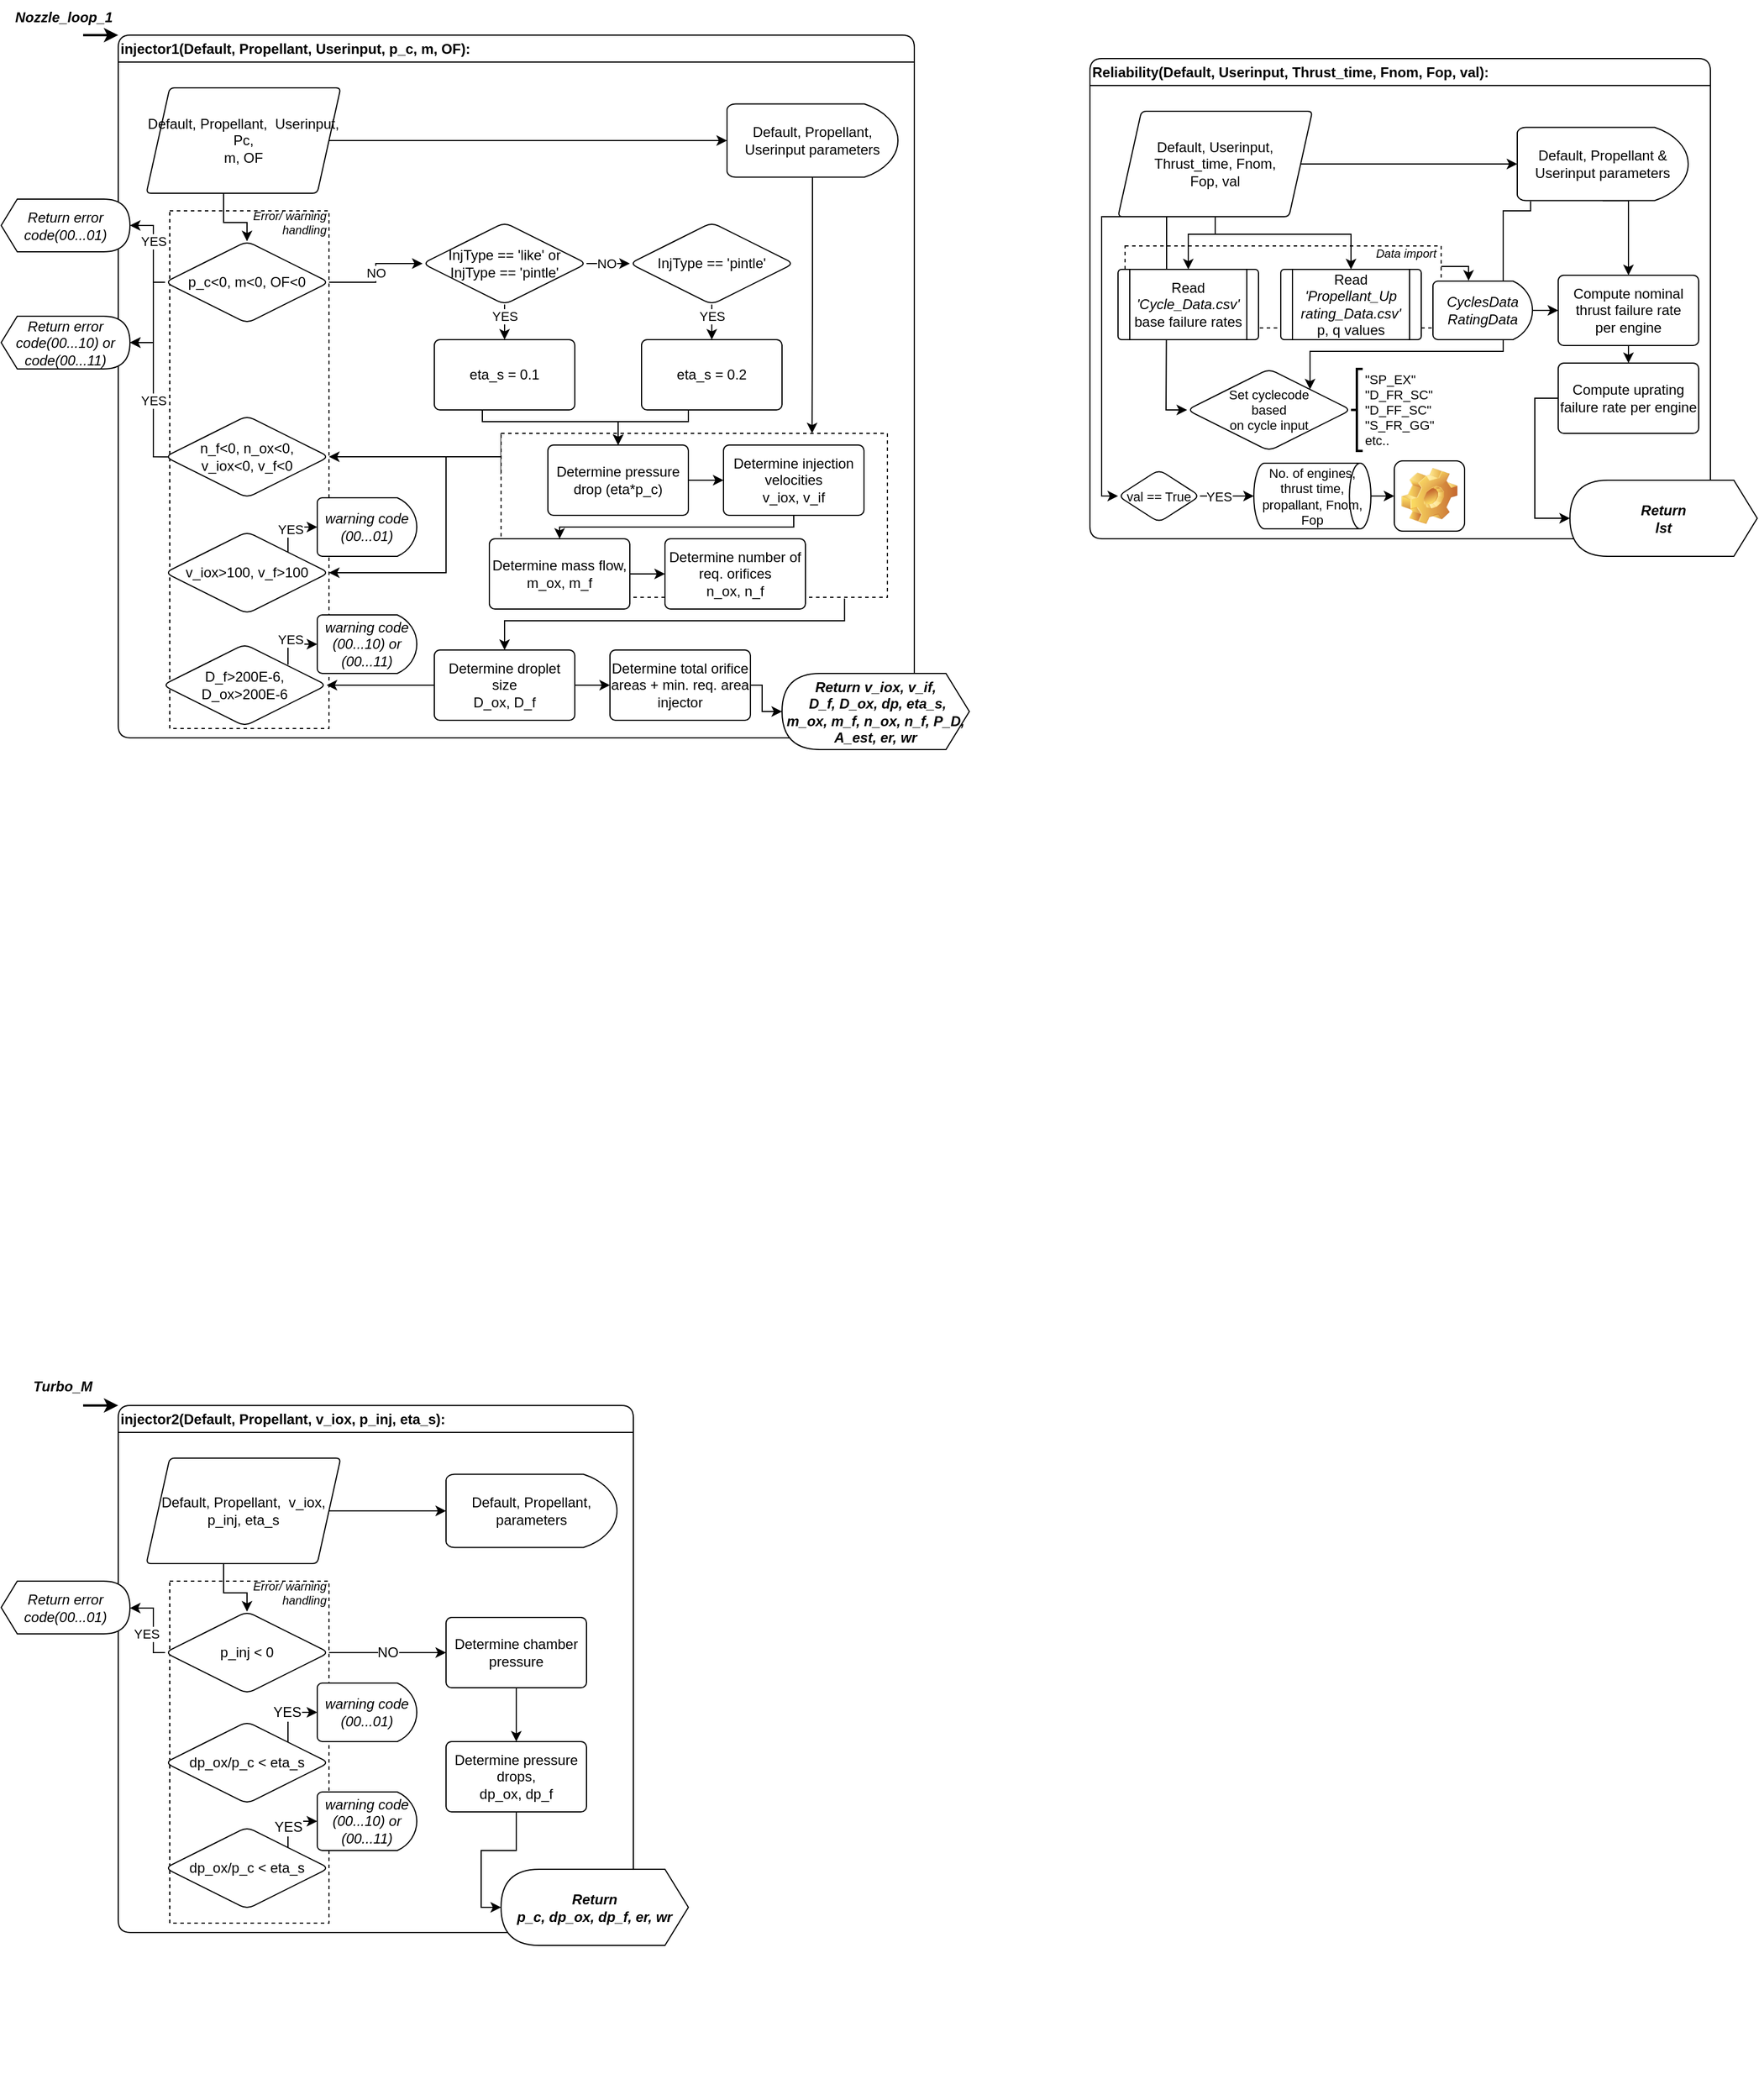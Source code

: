 <mxfile version="20.8.20"><diagram id="C5RBs43oDa-KdzZeNtuy" name="Page-1"><mxGraphModel dx="1247" dy="656" grid="1" gridSize="10" guides="1" tooltips="1" connect="1" arrows="1" fold="1" page="1" pageScale="1" pageWidth="827" pageHeight="1169" math="0" shadow="0"><root><mxCell id="WIyWlLk6GJQsqaUBKTNV-0"/><mxCell id="WIyWlLk6GJQsqaUBKTNV-1" parent="WIyWlLk6GJQsqaUBKTNV-0"/><mxCell id="DBOBIhEPI5t1N89fCtq_-6" value="&lt;div align=&quot;left&quot;&gt;injector1(Default, Propellant, Userinput, p_c, m, OF):&lt;/div&gt;" style="swimlane;whiteSpace=wrap;html=1;rounded=1;align=left;" vertex="1" parent="WIyWlLk6GJQsqaUBKTNV-1"><mxGeometry x="100" y="30" width="680" height="600" as="geometry"><mxRectangle x="130" y="30" width="330" height="30" as="alternateBounds"/></mxGeometry></mxCell><mxCell id="DBOBIhEPI5t1N89fCtq_-30" value="NO" style="edgeStyle=orthogonalEdgeStyle;rounded=0;orthogonalLoop=1;jettySize=auto;html=1;exitX=1;exitY=0.5;exitDx=0;exitDy=0;entryX=0;entryY=0.5;entryDx=0;entryDy=0;" edge="1" parent="DBOBIhEPI5t1N89fCtq_-6" source="DBOBIhEPI5t1N89fCtq_-16" target="DBOBIhEPI5t1N89fCtq_-18"><mxGeometry x="-0.111" relative="1" as="geometry"><mxPoint as="offset"/></mxGeometry></mxCell><mxCell id="DBOBIhEPI5t1N89fCtq_-125" value="" style="group" vertex="1" connectable="0" parent="DBOBIhEPI5t1N89fCtq_-6"><mxGeometry x="44" y="142" width="136" height="450" as="geometry"/></mxCell><mxCell id="DBOBIhEPI5t1N89fCtq_-123" value="" style="rounded=0;whiteSpace=wrap;html=1;dashed=1;strokeWidth=1;" vertex="1" parent="DBOBIhEPI5t1N89fCtq_-125"><mxGeometry y="8" width="136" height="442" as="geometry"/></mxCell><mxCell id="DBOBIhEPI5t1N89fCtq_-124" value="&lt;div style=&quot;font-size: 10px;&quot; align=&quot;right&quot;&gt;Error/ warning handling&lt;br style=&quot;font-size: 10px;&quot;&gt;&lt;/div&gt;" style="text;whiteSpace=wrap;html=1;fontStyle=2;fontSize=10;" vertex="1" parent="DBOBIhEPI5t1N89fCtq_-125"><mxGeometry x="54" width="80" height="40" as="geometry"/></mxCell><mxCell id="DBOBIhEPI5t1N89fCtq_-112" value="&lt;div&gt;D_f&amp;gt;200E-6,&lt;/div&gt;&lt;div&gt;D_ox&amp;gt;200E-6&lt;br&gt;&lt;/div&gt;" style="rhombus;whiteSpace=wrap;html=1;rounded=1;arcSize=13;" vertex="1" parent="DBOBIhEPI5t1N89fCtq_-125"><mxGeometry x="-6" y="378" width="140" height="70" as="geometry"/></mxCell><mxCell id="DBOBIhEPI5t1N89fCtq_-71" value="&lt;div&gt;n_f&amp;lt;0, n_ox&amp;lt;0, &lt;br&gt;&lt;/div&gt;&lt;div&gt;v_iox&amp;lt;0, v_f&amp;lt;0&lt;/div&gt;" style="rhombus;whiteSpace=wrap;html=1;rounded=1;arcSize=13;" vertex="1" parent="DBOBIhEPI5t1N89fCtq_-125"><mxGeometry x="-4" y="183" width="140" height="70" as="geometry"/></mxCell><mxCell id="DBOBIhEPI5t1N89fCtq_-106" style="edgeStyle=orthogonalEdgeStyle;rounded=0;orthogonalLoop=1;jettySize=auto;html=1;exitX=0.889;exitY=1.007;exitDx=0;exitDy=0;entryX=0.5;entryY=0;entryDx=0;entryDy=0;exitPerimeter=0;" edge="1" parent="DBOBIhEPI5t1N89fCtq_-6" source="DBOBIhEPI5t1N89fCtq_-92" target="DBOBIhEPI5t1N89fCtq_-82"><mxGeometry relative="1" as="geometry"><Array as="points"><mxPoint x="620" y="500"/><mxPoint x="330" y="500"/></Array></mxGeometry></mxCell><mxCell id="DBOBIhEPI5t1N89fCtq_-180" style="edgeStyle=orthogonalEdgeStyle;rounded=0;orthogonalLoop=1;jettySize=auto;html=1;exitX=0;exitY=0.25;exitDx=0;exitDy=0;entryX=1;entryY=0.5;entryDx=0;entryDy=0;strokeWidth=1;fontSize=12;" edge="1" parent="DBOBIhEPI5t1N89fCtq_-6" source="DBOBIhEPI5t1N89fCtq_-92" target="DBOBIhEPI5t1N89fCtq_-76"><mxGeometry relative="1" as="geometry"><Array as="points"><mxPoint x="327" y="360"/><mxPoint x="280" y="360"/><mxPoint x="280" y="459"/></Array></mxGeometry></mxCell><mxCell id="DBOBIhEPI5t1N89fCtq_-182" style="edgeStyle=orthogonalEdgeStyle;rounded=0;orthogonalLoop=1;jettySize=auto;html=1;exitX=0;exitY=0;exitDx=0;exitDy=0;entryX=1;entryY=0.5;entryDx=0;entryDy=0;strokeWidth=1;fontSize=12;" edge="1" parent="DBOBIhEPI5t1N89fCtq_-6" source="DBOBIhEPI5t1N89fCtq_-92" target="DBOBIhEPI5t1N89fCtq_-71"><mxGeometry relative="1" as="geometry"><Array as="points"><mxPoint x="327" y="360"/></Array></mxGeometry></mxCell><mxCell id="DBOBIhEPI5t1N89fCtq_-92" value="" style="rounded=0;whiteSpace=wrap;html=1;strokeWidth=1;dashed=1;" vertex="1" parent="DBOBIhEPI5t1N89fCtq_-6"><mxGeometry x="327" y="340" width="330" height="140" as="geometry"/></mxCell><mxCell id="DBOBIhEPI5t1N89fCtq_-119" value="YES" style="edgeStyle=orthogonalEdgeStyle;rounded=0;orthogonalLoop=1;jettySize=auto;html=1;exitX=0.5;exitY=1;exitDx=0;exitDy=0;entryX=0.5;entryY=0;entryDx=0;entryDy=0;" edge="1" parent="DBOBIhEPI5t1N89fCtq_-6" source="DBOBIhEPI5t1N89fCtq_-16" target="DBOBIhEPI5t1N89fCtq_-22"><mxGeometry x="-0.333" relative="1" as="geometry"><mxPoint as="offset"/></mxGeometry></mxCell><mxCell id="DBOBIhEPI5t1N89fCtq_-16" value="&lt;div&gt;InjType == 'like' or&lt;/div&gt;&lt;div&gt;InjType == 'pintle'&lt;br&gt;&lt;/div&gt;" style="rhombus;whiteSpace=wrap;html=1;rounded=1;arcSize=13;" vertex="1" parent="DBOBIhEPI5t1N89fCtq_-6"><mxGeometry x="260" y="160" width="140" height="70" as="geometry"/></mxCell><mxCell id="DBOBIhEPI5t1N89fCtq_-1" value="p_c&amp;lt;0, m&amp;lt;0, OF&amp;lt;0" style="rhombus;whiteSpace=wrap;html=1;rounded=1;arcSize=13;" vertex="1" parent="DBOBIhEPI5t1N89fCtq_-6"><mxGeometry x="40" y="176" width="140" height="70" as="geometry"/></mxCell><mxCell id="DBOBIhEPI5t1N89fCtq_-13" value="NO" style="edgeStyle=orthogonalEdgeStyle;rounded=0;orthogonalLoop=1;jettySize=auto;html=1;exitX=1;exitY=0.5;exitDx=0;exitDy=0;entryX=0;entryY=0.5;entryDx=0;entryDy=0;" edge="1" parent="DBOBIhEPI5t1N89fCtq_-6" source="DBOBIhEPI5t1N89fCtq_-1" target="DBOBIhEPI5t1N89fCtq_-16"><mxGeometry relative="1" as="geometry"><mxPoint x="280" y="185" as="targetPoint"/></mxGeometry></mxCell><mxCell id="DBOBIhEPI5t1N89fCtq_-120" value="YES" style="edgeStyle=orthogonalEdgeStyle;rounded=0;orthogonalLoop=1;jettySize=auto;html=1;exitX=0.5;exitY=1;exitDx=0;exitDy=0;entryX=0.5;entryY=0;entryDx=0;entryDy=0;" edge="1" parent="DBOBIhEPI5t1N89fCtq_-6" source="DBOBIhEPI5t1N89fCtq_-18" target="DBOBIhEPI5t1N89fCtq_-23"><mxGeometry x="-0.333" relative="1" as="geometry"><mxPoint as="offset"/></mxGeometry></mxCell><mxCell id="DBOBIhEPI5t1N89fCtq_-18" value="InjType == 'pintle'" style="rhombus;whiteSpace=wrap;html=1;rounded=1;arcSize=13;" vertex="1" parent="DBOBIhEPI5t1N89fCtq_-6"><mxGeometry x="437" y="160" width="140" height="70" as="geometry"/></mxCell><mxCell id="DBOBIhEPI5t1N89fCtq_-60" style="edgeStyle=orthogonalEdgeStyle;rounded=0;orthogonalLoop=1;jettySize=auto;html=1;exitX=0.5;exitY=1;exitDx=0;exitDy=0;entryX=0.5;entryY=0;entryDx=0;entryDy=0;" edge="1" parent="DBOBIhEPI5t1N89fCtq_-6" source="DBOBIhEPI5t1N89fCtq_-23" target="DBOBIhEPI5t1N89fCtq_-39"><mxGeometry relative="1" as="geometry"><mxPoint x="187" y="350" as="targetPoint"/><Array as="points"><mxPoint x="487" y="330"/><mxPoint x="427" y="330"/></Array></mxGeometry></mxCell><mxCell id="DBOBIhEPI5t1N89fCtq_-23" value="eta_s = 0.2" style="rounded=1;whiteSpace=wrap;html=1;arcSize=8;" vertex="1" parent="DBOBIhEPI5t1N89fCtq_-6"><mxGeometry x="447" y="260" width="120" height="60" as="geometry"/></mxCell><mxCell id="DBOBIhEPI5t1N89fCtq_-94" style="edgeStyle=orthogonalEdgeStyle;rounded=0;orthogonalLoop=1;jettySize=auto;html=1;exitX=0.5;exitY=1;exitDx=0;exitDy=0;entryX=0.5;entryY=0;entryDx=0;entryDy=0;" edge="1" parent="DBOBIhEPI5t1N89fCtq_-6" source="DBOBIhEPI5t1N89fCtq_-22" target="DBOBIhEPI5t1N89fCtq_-39"><mxGeometry relative="1" as="geometry"><Array as="points"><mxPoint x="311" y="330"/><mxPoint x="427" y="330"/></Array></mxGeometry></mxCell><mxCell id="DBOBIhEPI5t1N89fCtq_-22" value="eta_s = 0.1" style="rounded=1;whiteSpace=wrap;html=1;arcSize=8;" vertex="1" parent="DBOBIhEPI5t1N89fCtq_-6"><mxGeometry x="270" y="260" width="120" height="60" as="geometry"/></mxCell><mxCell id="DBOBIhEPI5t1N89fCtq_-61" style="edgeStyle=orthogonalEdgeStyle;rounded=0;orthogonalLoop=1;jettySize=auto;html=1;exitX=1;exitY=0.5;exitDx=0;exitDy=0;" edge="1" parent="DBOBIhEPI5t1N89fCtq_-6" source="DBOBIhEPI5t1N89fCtq_-39" target="DBOBIhEPI5t1N89fCtq_-58"><mxGeometry relative="1" as="geometry"/></mxCell><mxCell id="DBOBIhEPI5t1N89fCtq_-39" value="Determine pressure drop (eta*p_c)" style="rounded=1;whiteSpace=wrap;html=1;arcSize=8;" vertex="1" parent="DBOBIhEPI5t1N89fCtq_-6"><mxGeometry x="367" y="350" width="120" height="60" as="geometry"/></mxCell><mxCell id="DBOBIhEPI5t1N89fCtq_-55" style="edgeStyle=orthogonalEdgeStyle;rounded=0;orthogonalLoop=1;jettySize=auto;html=1;exitX=1;exitY=0.5;exitDx=0;exitDy=0;entryX=0;entryY=0.5;entryDx=0;entryDy=0;entryPerimeter=0;" edge="1" parent="DBOBIhEPI5t1N89fCtq_-6" source="DBOBIhEPI5t1N89fCtq_-0" target="DBOBIhEPI5t1N89fCtq_-53"><mxGeometry relative="1" as="geometry"/></mxCell><mxCell id="DBOBIhEPI5t1N89fCtq_-57" style="edgeStyle=orthogonalEdgeStyle;rounded=0;orthogonalLoop=1;jettySize=auto;html=1;exitX=0.5;exitY=1;exitDx=0;exitDy=0;entryX=0.5;entryY=0;entryDx=0;entryDy=0;" edge="1" parent="DBOBIhEPI5t1N89fCtq_-6" source="DBOBIhEPI5t1N89fCtq_-0" target="DBOBIhEPI5t1N89fCtq_-1"><mxGeometry relative="1" as="geometry"><Array as="points"><mxPoint x="90" y="135"/><mxPoint x="90" y="160"/><mxPoint x="110" y="160"/></Array></mxGeometry></mxCell><mxCell id="DBOBIhEPI5t1N89fCtq_-0" value="&lt;div&gt;Default, Propellant,&amp;nbsp; Userinput, Pc, &lt;br&gt;&lt;/div&gt;&lt;div&gt;m, OF&lt;/div&gt;" style="shape=parallelogram;perimeter=parallelogramPerimeter;whiteSpace=wrap;html=1;fixedSize=1;size=20;rounded=1;arcSize=8;" vertex="1" parent="DBOBIhEPI5t1N89fCtq_-6"><mxGeometry x="24" y="45" width="166" height="90" as="geometry"/></mxCell><mxCell id="DBOBIhEPI5t1N89fCtq_-104" style="edgeStyle=orthogonalEdgeStyle;rounded=0;orthogonalLoop=1;jettySize=auto;html=1;exitX=0.5;exitY=1;exitDx=0;exitDy=0;exitPerimeter=0;entryX=0.805;entryY=0;entryDx=0;entryDy=0;entryPerimeter=0;" edge="1" parent="DBOBIhEPI5t1N89fCtq_-6" source="DBOBIhEPI5t1N89fCtq_-53" target="DBOBIhEPI5t1N89fCtq_-92"><mxGeometry relative="1" as="geometry"/></mxCell><mxCell id="DBOBIhEPI5t1N89fCtq_-53" value="Default, Propellant, Userinput parameters" style="strokeWidth=1;html=1;shape=mxgraph.flowchart.delay;whiteSpace=wrap;rounded=1;" vertex="1" parent="DBOBIhEPI5t1N89fCtq_-6"><mxGeometry x="520" y="58.75" width="146" height="62.5" as="geometry"/></mxCell><mxCell id="DBOBIhEPI5t1N89fCtq_-63" style="edgeStyle=orthogonalEdgeStyle;rounded=0;orthogonalLoop=1;jettySize=auto;html=1;exitX=0.5;exitY=1;exitDx=0;exitDy=0;entryX=0.5;entryY=0;entryDx=0;entryDy=0;" edge="1" parent="DBOBIhEPI5t1N89fCtq_-6" source="DBOBIhEPI5t1N89fCtq_-58" target="DBOBIhEPI5t1N89fCtq_-62"><mxGeometry relative="1" as="geometry"><Array as="points"><mxPoint x="577" y="420"/><mxPoint x="377" y="420"/></Array></mxGeometry></mxCell><mxCell id="DBOBIhEPI5t1N89fCtq_-58" value="&lt;div&gt;Determine injection velocities&lt;/div&gt;v_iox, v_if" style="rounded=1;whiteSpace=wrap;html=1;arcSize=8;" vertex="1" parent="DBOBIhEPI5t1N89fCtq_-6"><mxGeometry x="517" y="350" width="120" height="60" as="geometry"/></mxCell><mxCell id="DBOBIhEPI5t1N89fCtq_-65" style="edgeStyle=orthogonalEdgeStyle;rounded=0;orthogonalLoop=1;jettySize=auto;html=1;exitX=1;exitY=0.5;exitDx=0;exitDy=0;entryX=0;entryY=0.5;entryDx=0;entryDy=0;" edge="1" parent="DBOBIhEPI5t1N89fCtq_-6" source="DBOBIhEPI5t1N89fCtq_-62" target="DBOBIhEPI5t1N89fCtq_-64"><mxGeometry relative="1" as="geometry"/></mxCell><mxCell id="DBOBIhEPI5t1N89fCtq_-62" value="Determine mass flow, m_ox, m_f" style="rounded=1;whiteSpace=wrap;html=1;arcSize=8;" vertex="1" parent="DBOBIhEPI5t1N89fCtq_-6"><mxGeometry x="317" y="430" width="120" height="60" as="geometry"/></mxCell><mxCell id="DBOBIhEPI5t1N89fCtq_-64" value="&lt;div&gt;Determine number of req. orifices&lt;/div&gt;&lt;div&gt;n_ox, n_f&lt;br&gt;&lt;/div&gt;" style="rounded=1;whiteSpace=wrap;html=1;arcSize=8;" vertex="1" parent="DBOBIhEPI5t1N89fCtq_-6"><mxGeometry x="467" y="430" width="120" height="60" as="geometry"/></mxCell><mxCell id="DBOBIhEPI5t1N89fCtq_-101" style="edgeStyle=orthogonalEdgeStyle;rounded=0;orthogonalLoop=1;jettySize=auto;html=1;exitX=1;exitY=0;exitDx=0;exitDy=0;entryX=0;entryY=0.5;entryDx=0;entryDy=0;entryPerimeter=0;" edge="1" parent="DBOBIhEPI5t1N89fCtq_-6" source="DBOBIhEPI5t1N89fCtq_-76" target="DBOBIhEPI5t1N89fCtq_-115"><mxGeometry relative="1" as="geometry"><mxPoint x="180" y="425.5" as="targetPoint"/><Array as="points"><mxPoint x="145" y="420"/></Array></mxGeometry></mxCell><mxCell id="DBOBIhEPI5t1N89fCtq_-103" value="YES" style="edgeLabel;html=1;align=center;verticalAlign=middle;resizable=0;points=[];" vertex="1" connectable="0" parent="DBOBIhEPI5t1N89fCtq_-101"><mxGeometry x="-0.209" y="-2" relative="1" as="geometry"><mxPoint y="-1" as="offset"/></mxGeometry></mxCell><mxCell id="DBOBIhEPI5t1N89fCtq_-76" value="&lt;div&gt;v_iox&amp;gt;100, v_f&amp;gt;100&lt;/div&gt;" style="rhombus;whiteSpace=wrap;html=1;rounded=1;arcSize=13;" vertex="1" parent="DBOBIhEPI5t1N89fCtq_-6"><mxGeometry x="40" y="424" width="140" height="70" as="geometry"/></mxCell><mxCell id="DBOBIhEPI5t1N89fCtq_-118" style="edgeStyle=orthogonalEdgeStyle;rounded=0;orthogonalLoop=1;jettySize=auto;html=1;exitX=0;exitY=0.5;exitDx=0;exitDy=0;entryX=1;entryY=0.5;entryDx=0;entryDy=0;" edge="1" parent="DBOBIhEPI5t1N89fCtq_-6" source="DBOBIhEPI5t1N89fCtq_-82" target="DBOBIhEPI5t1N89fCtq_-112"><mxGeometry relative="1" as="geometry"/></mxCell><mxCell id="DBOBIhEPI5t1N89fCtq_-127" style="edgeStyle=orthogonalEdgeStyle;rounded=0;orthogonalLoop=1;jettySize=auto;html=1;exitX=1;exitY=0.5;exitDx=0;exitDy=0;entryX=0;entryY=0.5;entryDx=0;entryDy=0;fontSize=10;" edge="1" parent="DBOBIhEPI5t1N89fCtq_-6" source="DBOBIhEPI5t1N89fCtq_-82" target="DBOBIhEPI5t1N89fCtq_-126"><mxGeometry relative="1" as="geometry"/></mxCell><mxCell id="DBOBIhEPI5t1N89fCtq_-82" value="&lt;div&gt;Determine droplet size&lt;/div&gt;&lt;div&gt;D_ox, D_f&lt;br&gt;&lt;/div&gt;" style="rounded=1;whiteSpace=wrap;html=1;arcSize=8;" vertex="1" parent="DBOBIhEPI5t1N89fCtq_-6"><mxGeometry x="270" y="525" width="120" height="60" as="geometry"/></mxCell><mxCell id="DBOBIhEPI5t1N89fCtq_-113" value="&lt;div&gt;warning code&lt;/div&gt;&lt;div&gt;(00...10) or&lt;/div&gt;&lt;div&gt;(00...11)&lt;br&gt;&lt;/div&gt;" style="strokeWidth=1;html=1;shape=mxgraph.flowchart.delay;whiteSpace=wrap;rounded=1;fontStyle=2" vertex="1" parent="DBOBIhEPI5t1N89fCtq_-6"><mxGeometry x="170" y="495" width="85" height="50" as="geometry"/></mxCell><mxCell id="DBOBIhEPI5t1N89fCtq_-110" style="edgeStyle=orthogonalEdgeStyle;rounded=0;orthogonalLoop=1;jettySize=auto;html=1;exitX=1;exitY=0;exitDx=0;exitDy=0;entryX=0;entryY=0.5;entryDx=0;entryDy=0;entryPerimeter=0;" edge="1" parent="DBOBIhEPI5t1N89fCtq_-6" target="DBOBIhEPI5t1N89fCtq_-113"><mxGeometry relative="1" as="geometry"><Array as="points"><mxPoint x="145" y="520"/></Array><mxPoint x="145" y="537.5" as="sourcePoint"/></mxGeometry></mxCell><mxCell id="DBOBIhEPI5t1N89fCtq_-111" value="YES" style="edgeLabel;html=1;align=center;verticalAlign=middle;resizable=0;points=[];" vertex="1" connectable="0" parent="DBOBIhEPI5t1N89fCtq_-110"><mxGeometry x="-0.209" y="-2" relative="1" as="geometry"><mxPoint y="-5" as="offset"/></mxGeometry></mxCell><mxCell id="DBOBIhEPI5t1N89fCtq_-115" value="&lt;div&gt;warning code&lt;/div&gt;&lt;div&gt;(00...01)&lt;br&gt;&lt;/div&gt;" style="strokeWidth=1;html=1;shape=mxgraph.flowchart.delay;whiteSpace=wrap;rounded=1;fontStyle=2" vertex="1" parent="DBOBIhEPI5t1N89fCtq_-6"><mxGeometry x="170" y="395" width="85" height="50" as="geometry"/></mxCell><mxCell id="DBOBIhEPI5t1N89fCtq_-126" value="Determine total orifice areas + min. req. area injector" style="rounded=1;whiteSpace=wrap;html=1;arcSize=8;" vertex="1" parent="DBOBIhEPI5t1N89fCtq_-6"><mxGeometry x="420" y="525" width="120" height="60" as="geometry"/></mxCell><mxCell id="DBOBIhEPI5t1N89fCtq_-128" value="&lt;div&gt;Return v_iox, v_if,&lt;/div&gt;&lt;div&gt;&amp;nbsp;D_f, D_ox, dp, eta_s, m_ox, m_f, n_ox, n_f, P_D, A_est, er, wr &lt;/div&gt;" style="shape=display;whiteSpace=wrap;html=1;rounded=1;size=0.125;flipH=1;fontStyle=3" vertex="1" parent="DBOBIhEPI5t1N89fCtq_-6"><mxGeometry x="567" y="545" width="160" height="65" as="geometry"/></mxCell><mxCell id="DBOBIhEPI5t1N89fCtq_-129" style="edgeStyle=orthogonalEdgeStyle;rounded=0;orthogonalLoop=1;jettySize=auto;html=1;entryX=1;entryY=0.5;entryDx=0;entryDy=0;entryPerimeter=0;fontSize=10;" edge="1" parent="DBOBIhEPI5t1N89fCtq_-6" source="DBOBIhEPI5t1N89fCtq_-126" target="DBOBIhEPI5t1N89fCtq_-128"><mxGeometry relative="1" as="geometry"><Array as="points"><mxPoint x="550" y="555"/><mxPoint x="550" y="578"/></Array></mxGeometry></mxCell><mxCell id="DBOBIhEPI5t1N89fCtq_-11" style="edgeStyle=orthogonalEdgeStyle;rounded=0;orthogonalLoop=1;jettySize=auto;html=1;exitX=0;exitY=0.5;exitDx=0;exitDy=0;entryX=1;entryY=0.5;entryDx=0;entryDy=0;entryPerimeter=0;" edge="1" parent="WIyWlLk6GJQsqaUBKTNV-1" source="DBOBIhEPI5t1N89fCtq_-1" target="DBOBIhEPI5t1N89fCtq_-7"><mxGeometry relative="1" as="geometry"><Array as="points"><mxPoint x="130" y="241"/><mxPoint x="130" y="193"/></Array></mxGeometry></mxCell><mxCell id="DBOBIhEPI5t1N89fCtq_-12" value="YES" style="edgeLabel;html=1;align=center;verticalAlign=middle;resizable=0;points=[];" vertex="1" connectable="0" parent="DBOBIhEPI5t1N89fCtq_-11"><mxGeometry x="-0.149" y="3" relative="1" as="geometry"><mxPoint x="3" y="-12" as="offset"/></mxGeometry></mxCell><mxCell id="DBOBIhEPI5t1N89fCtq_-7" value="Return error code(00...01)" style="shape=display;whiteSpace=wrap;html=1;rounded=1;size=0.125;fontStyle=2" vertex="1" parent="WIyWlLk6GJQsqaUBKTNV-1"><mxGeometry y="170" width="110" height="45" as="geometry"/></mxCell><mxCell id="DBOBIhEPI5t1N89fCtq_-72" value="&lt;div&gt;Return error code(00...10) or&lt;/div&gt;&lt;div&gt;code(00...11)&lt;br&gt;&lt;/div&gt;" style="shape=display;whiteSpace=wrap;html=1;rounded=1;size=0.125;fontStyle=2" vertex="1" parent="WIyWlLk6GJQsqaUBKTNV-1"><mxGeometry y="270" width="110" height="45" as="geometry"/></mxCell><mxCell id="DBOBIhEPI5t1N89fCtq_-73" style="edgeStyle=orthogonalEdgeStyle;rounded=0;orthogonalLoop=1;jettySize=auto;html=1;entryX=1;entryY=0.5;entryDx=0;entryDy=0;entryPerimeter=0;exitX=0.02;exitY=0.501;exitDx=0;exitDy=0;exitPerimeter=0;" edge="1" parent="WIyWlLk6GJQsqaUBKTNV-1" source="DBOBIhEPI5t1N89fCtq_-71" target="DBOBIhEPI5t1N89fCtq_-72"><mxGeometry relative="1" as="geometry"><mxPoint x="120" y="495" as="sourcePoint"/><mxPoint x="80" y="431" as="targetPoint"/><Array as="points"><mxPoint x="140" y="390"/><mxPoint x="130" y="390"/><mxPoint x="130" y="293"/></Array></mxGeometry></mxCell><mxCell id="DBOBIhEPI5t1N89fCtq_-74" value="YES" style="edgeLabel;html=1;align=center;verticalAlign=middle;resizable=0;points=[];" vertex="1" connectable="0" parent="DBOBIhEPI5t1N89fCtq_-73"><mxGeometry x="-0.149" y="3" relative="1" as="geometry"><mxPoint x="3" y="-6" as="offset"/></mxGeometry></mxCell><mxCell id="DBOBIhEPI5t1N89fCtq_-132" value="" style="endArrow=classic;html=1;rounded=0;fontSize=12;entryX=0;entryY=0;entryDx=0;entryDy=0;strokeWidth=2;" edge="1" parent="WIyWlLk6GJQsqaUBKTNV-1" target="DBOBIhEPI5t1N89fCtq_-6"><mxGeometry width="50" height="50" relative="1" as="geometry"><mxPoint x="70" y="30" as="sourcePoint"/><mxPoint x="50" y="40" as="targetPoint"/></mxGeometry></mxCell><mxCell id="DBOBIhEPI5t1N89fCtq_-133" value="&lt;b&gt;&lt;i&gt;&lt;font style=&quot;font-size: 11px;&quot;&gt;&lt;font style=&quot;font-size: 12px;&quot;&gt;&lt;font style=&quot;font-size: 13px;&quot;&gt;&lt;font style=&quot;font-size: 12px;&quot;&gt;Nozzle_loop_1&lt;/font&gt;&lt;/font&gt;&lt;/font&gt;&lt;/font&gt;&lt;/i&gt;&lt;br&gt;&lt;/b&gt;" style="text;whiteSpace=wrap;html=1;fontSize=12;" vertex="1" parent="WIyWlLk6GJQsqaUBKTNV-1"><mxGeometry x="10" width="90" height="20" as="geometry"/></mxCell><mxCell id="DBOBIhEPI5t1N89fCtq_-178" style="edgeStyle=orthogonalEdgeStyle;rounded=0;orthogonalLoop=1;jettySize=auto;html=1;exitX=0;exitY=0.5;exitDx=0;exitDy=0;entryX=1;entryY=0.5;entryDx=0;entryDy=0;entryPerimeter=0;strokeWidth=1;fontSize=12;" edge="1" parent="WIyWlLk6GJQsqaUBKTNV-1" source="DBOBIhEPI5t1N89fCtq_-1" target="DBOBIhEPI5t1N89fCtq_-72"><mxGeometry relative="1" as="geometry"><Array as="points"><mxPoint x="130" y="241"/><mxPoint x="130" y="293"/></Array></mxGeometry></mxCell><mxCell id="DBOBIhEPI5t1N89fCtq_-183" value="&lt;div align=&quot;left&quot;&gt;injector2(Default, Propellant, v_iox, p_inj, eta_s):&lt;/div&gt;" style="swimlane;whiteSpace=wrap;html=1;rounded=1;align=left;" vertex="1" parent="WIyWlLk6GJQsqaUBKTNV-1"><mxGeometry x="100" y="1200" width="440" height="450" as="geometry"><mxRectangle x="130" y="30" width="330" height="30" as="alternateBounds"/></mxGeometry></mxCell><mxCell id="DBOBIhEPI5t1N89fCtq_-185" value="" style="group" vertex="1" connectable="0" parent="DBOBIhEPI5t1N89fCtq_-183"><mxGeometry x="44" y="142" width="136" height="450" as="geometry"/></mxCell><mxCell id="DBOBIhEPI5t1N89fCtq_-186" value="" style="rounded=0;whiteSpace=wrap;html=1;dashed=1;strokeWidth=1;" vertex="1" parent="DBOBIhEPI5t1N89fCtq_-185"><mxGeometry y="8" width="136" height="292" as="geometry"/></mxCell><mxCell id="DBOBIhEPI5t1N89fCtq_-187" value="&lt;div style=&quot;font-size: 10px;&quot; align=&quot;right&quot;&gt;Error/ warning handling&lt;br style=&quot;font-size: 10px;&quot;&gt;&lt;/div&gt;" style="text;whiteSpace=wrap;html=1;fontStyle=2;fontSize=10;" vertex="1" parent="DBOBIhEPI5t1N89fCtq_-185"><mxGeometry x="54" width="80" height="40" as="geometry"/></mxCell><mxCell id="DBOBIhEPI5t1N89fCtq_-189" value="&lt;div&gt;dp_ox/p_c &amp;lt; eta_s&lt;/div&gt;" style="rhombus;whiteSpace=wrap;html=1;rounded=1;arcSize=13;" vertex="1" parent="DBOBIhEPI5t1N89fCtq_-185"><mxGeometry x="-4" y="128" width="140" height="70" as="geometry"/></mxCell><mxCell id="DBOBIhEPI5t1N89fCtq_-261" value="&lt;div&gt;dp_ox/p_c &amp;lt; eta_s&lt;/div&gt;" style="rhombus;whiteSpace=wrap;html=1;rounded=1;arcSize=13;" vertex="1" parent="DBOBIhEPI5t1N89fCtq_-185"><mxGeometry x="-4" y="218" width="140" height="70" as="geometry"/></mxCell><mxCell id="DBOBIhEPI5t1N89fCtq_-240" value="NO" style="edgeStyle=orthogonalEdgeStyle;rounded=0;orthogonalLoop=1;jettySize=auto;html=1;exitX=1;exitY=0.5;exitDx=0;exitDy=0;entryX=0;entryY=0.5;entryDx=0;entryDy=0;strokeWidth=1;fontSize=12;" edge="1" parent="DBOBIhEPI5t1N89fCtq_-183" source="DBOBIhEPI5t1N89fCtq_-196" target="DBOBIhEPI5t1N89fCtq_-203"><mxGeometry relative="1" as="geometry"/></mxCell><mxCell id="DBOBIhEPI5t1N89fCtq_-196" value="p_inj &amp;lt; 0" style="rhombus;whiteSpace=wrap;html=1;rounded=1;arcSize=13;" vertex="1" parent="DBOBIhEPI5t1N89fCtq_-183"><mxGeometry x="40" y="176" width="140" height="70" as="geometry"/></mxCell><mxCell id="DBOBIhEPI5t1N89fCtq_-264" style="edgeStyle=orthogonalEdgeStyle;rounded=0;orthogonalLoop=1;jettySize=auto;html=1;exitX=0.5;exitY=1;exitDx=0;exitDy=0;entryX=0.5;entryY=0;entryDx=0;entryDy=0;strokeWidth=1;fontSize=12;" edge="1" parent="DBOBIhEPI5t1N89fCtq_-183" source="DBOBIhEPI5t1N89fCtq_-203" target="DBOBIhEPI5t1N89fCtq_-241"><mxGeometry relative="1" as="geometry"/></mxCell><mxCell id="DBOBIhEPI5t1N89fCtq_-203" value="Determine chamber pressure" style="rounded=1;whiteSpace=wrap;html=1;arcSize=8;" vertex="1" parent="DBOBIhEPI5t1N89fCtq_-183"><mxGeometry x="280" y="181" width="120" height="60" as="geometry"/></mxCell><mxCell id="DBOBIhEPI5t1N89fCtq_-206" style="edgeStyle=orthogonalEdgeStyle;rounded=0;orthogonalLoop=1;jettySize=auto;html=1;exitX=1;exitY=0.5;exitDx=0;exitDy=0;entryX=0;entryY=0.5;entryDx=0;entryDy=0;entryPerimeter=0;" edge="1" parent="DBOBIhEPI5t1N89fCtq_-183" source="DBOBIhEPI5t1N89fCtq_-208" target="DBOBIhEPI5t1N89fCtq_-210"><mxGeometry relative="1" as="geometry"/></mxCell><mxCell id="DBOBIhEPI5t1N89fCtq_-207" style="edgeStyle=orthogonalEdgeStyle;rounded=0;orthogonalLoop=1;jettySize=auto;html=1;exitX=0.5;exitY=1;exitDx=0;exitDy=0;entryX=0.5;entryY=0;entryDx=0;entryDy=0;" edge="1" parent="DBOBIhEPI5t1N89fCtq_-183" source="DBOBIhEPI5t1N89fCtq_-208" target="DBOBIhEPI5t1N89fCtq_-196"><mxGeometry relative="1" as="geometry"><Array as="points"><mxPoint x="90" y="135"/><mxPoint x="90" y="160"/><mxPoint x="110" y="160"/></Array></mxGeometry></mxCell><mxCell id="DBOBIhEPI5t1N89fCtq_-208" value="&lt;div&gt;Default, Propellant,&amp;nbsp; v_iox, p_inj, eta_s&lt;br&gt;&lt;/div&gt;" style="shape=parallelogram;perimeter=parallelogramPerimeter;whiteSpace=wrap;html=1;fixedSize=1;size=20;rounded=1;arcSize=8;" vertex="1" parent="DBOBIhEPI5t1N89fCtq_-183"><mxGeometry x="24" y="45" width="166" height="90" as="geometry"/></mxCell><mxCell id="DBOBIhEPI5t1N89fCtq_-210" value="Default, Propellant, parameters" style="strokeWidth=1;html=1;shape=mxgraph.flowchart.delay;whiteSpace=wrap;rounded=1;" vertex="1" parent="DBOBIhEPI5t1N89fCtq_-183"><mxGeometry x="280" y="58.75" width="146" height="62.5" as="geometry"/></mxCell><mxCell id="DBOBIhEPI5t1N89fCtq_-241" value="&lt;div&gt;Determine pressure drops,&lt;/div&gt;&lt;div&gt;dp_ox, dp_f&lt;br&gt;&lt;/div&gt;" style="rounded=1;whiteSpace=wrap;html=1;arcSize=8;" vertex="1" parent="DBOBIhEPI5t1N89fCtq_-183"><mxGeometry x="280" y="287" width="120" height="60" as="geometry"/></mxCell><mxCell id="DBOBIhEPI5t1N89fCtq_-248" value="&lt;div&gt;warning code&lt;/div&gt;&lt;div&gt;(00...01)&lt;br&gt;&lt;/div&gt;" style="strokeWidth=1;html=1;shape=mxgraph.flowchart.delay;whiteSpace=wrap;rounded=1;fontStyle=2" vertex="1" parent="DBOBIhEPI5t1N89fCtq_-183"><mxGeometry x="170" y="237" width="85" height="50" as="geometry"/></mxCell><mxCell id="DBOBIhEPI5t1N89fCtq_-252" style="edgeStyle=orthogonalEdgeStyle;rounded=0;orthogonalLoop=1;jettySize=auto;html=1;exitX=1;exitY=0;exitDx=0;exitDy=0;entryX=0;entryY=0.5;entryDx=0;entryDy=0;strokeWidth=1;fontSize=12;entryPerimeter=0;" edge="1" parent="DBOBIhEPI5t1N89fCtq_-183" source="DBOBIhEPI5t1N89fCtq_-189" target="DBOBIhEPI5t1N89fCtq_-248"><mxGeometry relative="1" as="geometry"><Array as="points"><mxPoint x="145" y="262"/></Array></mxGeometry></mxCell><mxCell id="DBOBIhEPI5t1N89fCtq_-253" value="YES" style="edgeLabel;html=1;align=center;verticalAlign=middle;resizable=0;points=[];fontSize=12;" vertex="1" connectable="0" parent="DBOBIhEPI5t1N89fCtq_-252"><mxGeometry x="-0.38" y="1" relative="1" as="geometry"><mxPoint y="-10" as="offset"/></mxGeometry></mxCell><mxCell id="DBOBIhEPI5t1N89fCtq_-262" value="&lt;div&gt;warning code&lt;/div&gt;&lt;div&gt;(00...10) or&lt;/div&gt;&lt;div&gt;(00...11)&lt;br&gt;&lt;/div&gt;" style="strokeWidth=1;html=1;shape=mxgraph.flowchart.delay;whiteSpace=wrap;rounded=1;fontStyle=2" vertex="1" parent="DBOBIhEPI5t1N89fCtq_-183"><mxGeometry x="170" y="330" width="85" height="50" as="geometry"/></mxCell><mxCell id="DBOBIhEPI5t1N89fCtq_-263" value="YES" style="edgeStyle=orthogonalEdgeStyle;rounded=0;orthogonalLoop=1;jettySize=auto;html=1;exitX=1;exitY=0;exitDx=0;exitDy=0;entryX=0;entryY=0.5;entryDx=0;entryDy=0;entryPerimeter=0;strokeWidth=1;fontSize=12;" edge="1" parent="DBOBIhEPI5t1N89fCtq_-183" source="DBOBIhEPI5t1N89fCtq_-261" target="DBOBIhEPI5t1N89fCtq_-262"><mxGeometry x="-0.263" relative="1" as="geometry"><Array as="points"><mxPoint x="145" y="355"/></Array><mxPoint as="offset"/></mxGeometry></mxCell><mxCell id="DBOBIhEPI5t1N89fCtq_-229" value="" style="endArrow=classic;html=1;rounded=0;fontSize=12;entryX=0;entryY=0;entryDx=0;entryDy=0;strokeWidth=2;" edge="1" parent="WIyWlLk6GJQsqaUBKTNV-1"><mxGeometry width="50" height="50" relative="1" as="geometry"><mxPoint x="70" y="1200" as="sourcePoint"/><mxPoint x="100" y="1200" as="targetPoint"/></mxGeometry></mxCell><mxCell id="DBOBIhEPI5t1N89fCtq_-230" value="&lt;b&gt;&lt;i&gt;Turbo_M&lt;/i&gt;&lt;/b&gt;" style="text;whiteSpace=wrap;html=1;fontSize=12;align=right;" vertex="1" parent="WIyWlLk6GJQsqaUBKTNV-1"><mxGeometry x="10" y="1170" width="70" height="20" as="geometry"/></mxCell><mxCell id="DBOBIhEPI5t1N89fCtq_-236" style="edgeStyle=orthogonalEdgeStyle;rounded=0;orthogonalLoop=1;jettySize=auto;html=1;exitX=0;exitY=0.5;exitDx=0;exitDy=0;entryX=1;entryY=0.5;entryDx=0;entryDy=0;entryPerimeter=0;" edge="1" parent="WIyWlLk6GJQsqaUBKTNV-1" target="DBOBIhEPI5t1N89fCtq_-238" source="DBOBIhEPI5t1N89fCtq_-196"><mxGeometry relative="1" as="geometry"><mxPoint x="140" y="1411" as="sourcePoint"/><Array as="points"><mxPoint x="130" y="1411"/><mxPoint x="130" y="1373"/><mxPoint x="110" y="1373"/></Array></mxGeometry></mxCell><mxCell id="DBOBIhEPI5t1N89fCtq_-237" value="YES" style="edgeLabel;html=1;align=center;verticalAlign=middle;resizable=0;points=[];" vertex="1" connectable="0" parent="DBOBIhEPI5t1N89fCtq_-236"><mxGeometry x="-0.149" y="3" relative="1" as="geometry"><mxPoint x="-3" y="3" as="offset"/></mxGeometry></mxCell><mxCell id="DBOBIhEPI5t1N89fCtq_-238" value="Return error code(00...01)" style="shape=display;whiteSpace=wrap;html=1;rounded=1;size=0.125;fontStyle=2" vertex="1" parent="WIyWlLk6GJQsqaUBKTNV-1"><mxGeometry y="1350" width="110" height="45" as="geometry"/></mxCell><mxCell id="DBOBIhEPI5t1N89fCtq_-227" value="&lt;div&gt;Return &lt;br&gt;&lt;/div&gt;&lt;div&gt;p_c, dp_ox, dp_f, er, wr&lt;br&gt;&lt;/div&gt;" style="shape=display;whiteSpace=wrap;html=1;rounded=1;size=0.125;flipH=1;fontStyle=3" vertex="1" parent="WIyWlLk6GJQsqaUBKTNV-1"><mxGeometry x="427" y="1596" width="160" height="65" as="geometry"/></mxCell><mxCell id="DBOBIhEPI5t1N89fCtq_-265" style="edgeStyle=orthogonalEdgeStyle;rounded=0;orthogonalLoop=1;jettySize=auto;html=1;exitX=0.5;exitY=1;exitDx=0;exitDy=0;entryX=1;entryY=0.5;entryDx=0;entryDy=0;entryPerimeter=0;strokeWidth=1;fontSize=12;" edge="1" parent="WIyWlLk6GJQsqaUBKTNV-1" source="DBOBIhEPI5t1N89fCtq_-241" target="DBOBIhEPI5t1N89fCtq_-227"><mxGeometry relative="1" as="geometry"><Array as="points"><mxPoint x="440" y="1580"/><mxPoint x="410" y="1580"/><mxPoint x="410" y="1628"/></Array></mxGeometry></mxCell><mxCell id="DBOBIhEPI5t1N89fCtq_-266" value="Reliability(Default, Userinput, Thrust_time, Fnom, Fop, val):" style="swimlane;whiteSpace=wrap;html=1;rounded=1;align=left;" vertex="1" parent="WIyWlLk6GJQsqaUBKTNV-1"><mxGeometry x="930" y="50" width="530" height="410" as="geometry"><mxRectangle x="130" y="30" width="330" height="30" as="alternateBounds"/></mxGeometry></mxCell><mxCell id="DBOBIhEPI5t1N89fCtq_-289" style="edgeStyle=orthogonalEdgeStyle;rounded=0;orthogonalLoop=1;jettySize=auto;html=1;exitX=1;exitY=0.5;exitDx=0;exitDy=0;entryX=0;entryY=0.5;entryDx=0;entryDy=0;entryPerimeter=0;" edge="1" parent="DBOBIhEPI5t1N89fCtq_-266" source="DBOBIhEPI5t1N89fCtq_-291" target="DBOBIhEPI5t1N89fCtq_-293"><mxGeometry relative="1" as="geometry"/></mxCell><mxCell id="DBOBIhEPI5t1N89fCtq_-343" style="edgeStyle=orthogonalEdgeStyle;rounded=0;orthogonalLoop=1;jettySize=auto;html=1;exitX=1;exitY=0.25;exitDx=0;exitDy=0;entryX=0.358;entryY=-0.007;entryDx=0;entryDy=0;entryPerimeter=0;strokeWidth=1;fontSize=11;" edge="1" parent="DBOBIhEPI5t1N89fCtq_-266" source="DBOBIhEPI5t1N89fCtq_-331" target="DBOBIhEPI5t1N89fCtq_-340"><mxGeometry relative="1" as="geometry"/></mxCell><mxCell id="DBOBIhEPI5t1N89fCtq_-331" value="" style="rounded=0;whiteSpace=wrap;html=1;strokeWidth=1;fontSize=11;dashed=1;" vertex="1" parent="DBOBIhEPI5t1N89fCtq_-266"><mxGeometry x="30" y="160" width="270" height="70" as="geometry"/></mxCell><mxCell id="DBOBIhEPI5t1N89fCtq_-322" style="edgeStyle=orthogonalEdgeStyle;rounded=0;orthogonalLoop=1;jettySize=auto;html=1;exitX=0.5;exitY=1;exitDx=0;exitDy=0;entryX=0.5;entryY=0;entryDx=0;entryDy=0;strokeWidth=1;fontSize=12;" edge="1" parent="DBOBIhEPI5t1N89fCtq_-266" source="DBOBIhEPI5t1N89fCtq_-291" target="DBOBIhEPI5t1N89fCtq_-321"><mxGeometry relative="1" as="geometry"><Array as="points"><mxPoint x="107" y="150"/><mxPoint x="84" y="150"/></Array></mxGeometry></mxCell><mxCell id="DBOBIhEPI5t1N89fCtq_-324" style="edgeStyle=orthogonalEdgeStyle;rounded=0;orthogonalLoop=1;jettySize=auto;html=1;exitX=0.5;exitY=1;exitDx=0;exitDy=0;entryX=0.5;entryY=0;entryDx=0;entryDy=0;strokeWidth=1;fontSize=12;" edge="1" parent="DBOBIhEPI5t1N89fCtq_-266" source="DBOBIhEPI5t1N89fCtq_-291" target="DBOBIhEPI5t1N89fCtq_-323"><mxGeometry relative="1" as="geometry"><Array as="points"><mxPoint x="107" y="150"/><mxPoint x="223" y="150"/></Array></mxGeometry></mxCell><mxCell id="DBOBIhEPI5t1N89fCtq_-329" style="edgeStyle=orthogonalEdgeStyle;rounded=0;orthogonalLoop=1;jettySize=auto;html=1;exitX=0.25;exitY=1;exitDx=0;exitDy=0;entryX=0;entryY=0.5;entryDx=0;entryDy=0;strokeWidth=1;fontSize=11;" edge="1" parent="DBOBIhEPI5t1N89fCtq_-266" source="DBOBIhEPI5t1N89fCtq_-291" target="DBOBIhEPI5t1N89fCtq_-326"><mxGeometry relative="1" as="geometry"><Array as="points"><mxPoint x="65" y="200"/><mxPoint x="65" y="300"/></Array></mxGeometry></mxCell><mxCell id="DBOBIhEPI5t1N89fCtq_-359" style="edgeStyle=orthogonalEdgeStyle;rounded=0;orthogonalLoop=1;jettySize=auto;html=1;exitX=0.25;exitY=1;exitDx=0;exitDy=0;entryX=0;entryY=0.5;entryDx=0;entryDy=0;strokeWidth=1;fontSize=11;" edge="1" parent="DBOBIhEPI5t1N89fCtq_-266" source="DBOBIhEPI5t1N89fCtq_-291" target="DBOBIhEPI5t1N89fCtq_-357"><mxGeometry relative="1" as="geometry"><Array as="points"><mxPoint x="10" y="135"/></Array></mxGeometry></mxCell><mxCell id="DBOBIhEPI5t1N89fCtq_-291" value="&lt;div&gt;Default, Userinput, Thrust_time, Fnom, &lt;br&gt;&lt;/div&gt;&lt;div&gt;Fop, val&lt;/div&gt;" style="shape=parallelogram;perimeter=parallelogramPerimeter;whiteSpace=wrap;html=1;fixedSize=1;size=20;rounded=1;arcSize=8;" vertex="1" parent="DBOBIhEPI5t1N89fCtq_-266"><mxGeometry x="24" y="45" width="166" height="90" as="geometry"/></mxCell><mxCell id="DBOBIhEPI5t1N89fCtq_-292" style="edgeStyle=orthogonalEdgeStyle;rounded=0;orthogonalLoop=1;jettySize=auto;html=1;entryX=1;entryY=0;entryDx=0;entryDy=0;exitX=0.078;exitY=1.009;exitDx=0;exitDy=0;exitPerimeter=0;" edge="1" parent="DBOBIhEPI5t1N89fCtq_-266" source="DBOBIhEPI5t1N89fCtq_-293" target="DBOBIhEPI5t1N89fCtq_-326"><mxGeometry relative="1" as="geometry"><mxPoint x="373" y="123" as="sourcePoint"/><mxPoint x="592.65" y="340" as="targetPoint"/><Array as="points"><mxPoint x="376" y="130"/><mxPoint x="353" y="130"/><mxPoint x="353" y="250"/><mxPoint x="188" y="250"/></Array></mxGeometry></mxCell><mxCell id="DBOBIhEPI5t1N89fCtq_-346" style="edgeStyle=orthogonalEdgeStyle;rounded=0;orthogonalLoop=1;jettySize=auto;html=1;exitX=0.5;exitY=1;exitDx=0;exitDy=0;exitPerimeter=0;entryX=0.5;entryY=0;entryDx=0;entryDy=0;strokeWidth=1;fontSize=11;" edge="1" parent="DBOBIhEPI5t1N89fCtq_-266" source="DBOBIhEPI5t1N89fCtq_-293" target="DBOBIhEPI5t1N89fCtq_-330"><mxGeometry relative="1" as="geometry"><Array as="points"><mxPoint x="438" y="121"/></Array></mxGeometry></mxCell><mxCell id="DBOBIhEPI5t1N89fCtq_-293" value="Default, Propellant &amp;amp; Userinput parameters" style="strokeWidth=1;html=1;shape=mxgraph.flowchart.delay;whiteSpace=wrap;rounded=1;" vertex="1" parent="DBOBIhEPI5t1N89fCtq_-266"><mxGeometry x="365" y="58.75" width="146" height="62.5" as="geometry"/></mxCell><mxCell id="DBOBIhEPI5t1N89fCtq_-321" value="&lt;div&gt;Read&lt;/div&gt;&lt;div&gt;&lt;i&gt;'Cycle_Data.csv'&lt;/i&gt;&lt;/div&gt;&lt;div&gt;base failure rates&lt;br&gt;&lt;/div&gt;" style="shape=process;whiteSpace=wrap;html=1;backgroundOutline=1;rounded=1;strokeWidth=1;fontSize=12;size=0.083;arcSize=5;" vertex="1" parent="DBOBIhEPI5t1N89fCtq_-266"><mxGeometry x="24" y="180" width="120" height="60" as="geometry"/></mxCell><mxCell id="DBOBIhEPI5t1N89fCtq_-323" value="&lt;div&gt;Read&lt;/div&gt;&lt;div&gt;&lt;i&gt;'Propellant_Up&lt;/i&gt;&lt;/div&gt;&lt;div&gt;&lt;i&gt;rating_Data.csv'&lt;/i&gt;&lt;/div&gt;&lt;div&gt;p, q values&lt;br&gt;&lt;/div&gt;" style="shape=process;whiteSpace=wrap;html=1;backgroundOutline=1;rounded=1;strokeWidth=1;fontSize=12;size=0.083;arcSize=5;" vertex="1" parent="DBOBIhEPI5t1N89fCtq_-266"><mxGeometry x="163" y="180" width="120" height="60" as="geometry"/></mxCell><mxCell id="DBOBIhEPI5t1N89fCtq_-326" value="&lt;div&gt;Set cyclecode &lt;br&gt;&lt;/div&gt;&lt;div&gt;based&lt;/div&gt;&lt;div&gt;on cycle input&lt;/div&gt;" style="rhombus;whiteSpace=wrap;html=1;rounded=1;arcSize=13;fontSize=11;" vertex="1" parent="DBOBIhEPI5t1N89fCtq_-266"><mxGeometry x="83" y="265" width="140" height="70" as="geometry"/></mxCell><mxCell id="DBOBIhEPI5t1N89fCtq_-327" value="" style="strokeWidth=2;html=1;shape=mxgraph.flowchart.annotation_2;align=left;labelPosition=right;pointerEvents=1;rounded=1;fontSize=11;" vertex="1" parent="DBOBIhEPI5t1N89fCtq_-266"><mxGeometry x="223" y="265" width="10" height="70" as="geometry"/></mxCell><mxCell id="DBOBIhEPI5t1N89fCtq_-328" value="&lt;div align=&quot;left&quot;&gt;&quot;SP_EX&quot;&lt;/div&gt;&lt;div align=&quot;left&quot;&gt;&quot;D_FR_SC&quot;&lt;/div&gt;&lt;div align=&quot;left&quot;&gt;&quot;D_FF_SC&quot;&lt;/div&gt;&lt;div align=&quot;left&quot;&gt;&quot;S_FR_GG&quot;&lt;/div&gt;&lt;div align=&quot;left&quot;&gt;etc..&lt;br&gt;&lt;/div&gt;" style="text;html=1;align=left;verticalAlign=middle;resizable=0;points=[];autosize=1;strokeColor=none;fillColor=none;fontSize=11;" vertex="1" parent="DBOBIhEPI5t1N89fCtq_-266"><mxGeometry x="233" y="260" width="80" height="80" as="geometry"/></mxCell><mxCell id="DBOBIhEPI5t1N89fCtq_-355" style="edgeStyle=orthogonalEdgeStyle;rounded=0;orthogonalLoop=1;jettySize=auto;html=1;exitX=0.5;exitY=1;exitDx=0;exitDy=0;entryX=0.5;entryY=0;entryDx=0;entryDy=0;strokeWidth=1;fontSize=11;" edge="1" parent="DBOBIhEPI5t1N89fCtq_-266" source="DBOBIhEPI5t1N89fCtq_-330" target="DBOBIhEPI5t1N89fCtq_-345"><mxGeometry relative="1" as="geometry"/></mxCell><mxCell id="DBOBIhEPI5t1N89fCtq_-330" value="&lt;div&gt;Compute nominal thrust failure rate&lt;/div&gt;&lt;div&gt;per engine&lt;br&gt; &lt;/div&gt;" style="rounded=1;whiteSpace=wrap;html=1;arcSize=8;" vertex="1" parent="DBOBIhEPI5t1N89fCtq_-266"><mxGeometry x="400" y="185" width="120" height="60" as="geometry"/></mxCell><mxCell id="DBOBIhEPI5t1N89fCtq_-338" value="&lt;div align=&quot;right&quot;&gt;Data import&lt;br&gt;&lt;/div&gt;" style="text;whiteSpace=wrap;html=1;fontStyle=2;fontSize=10;align=right;" vertex="1" parent="DBOBIhEPI5t1N89fCtq_-266"><mxGeometry x="218" y="154" width="80" height="40" as="geometry"/></mxCell><mxCell id="DBOBIhEPI5t1N89fCtq_-353" style="edgeStyle=orthogonalEdgeStyle;rounded=0;orthogonalLoop=1;jettySize=auto;html=1;exitX=1;exitY=0.5;exitDx=0;exitDy=0;exitPerimeter=0;entryX=0;entryY=0.5;entryDx=0;entryDy=0;strokeWidth=1;fontSize=11;" edge="1" parent="DBOBIhEPI5t1N89fCtq_-266" source="DBOBIhEPI5t1N89fCtq_-340" target="DBOBIhEPI5t1N89fCtq_-330"><mxGeometry relative="1" as="geometry"/></mxCell><mxCell id="DBOBIhEPI5t1N89fCtq_-340" value="&lt;div&gt;CyclesData&lt;/div&gt;&lt;div&gt;RatingData&lt;br&gt;&lt;/div&gt;" style="strokeWidth=1;html=1;shape=mxgraph.flowchart.delay;whiteSpace=wrap;rounded=1;fontStyle=2" vertex="1" parent="DBOBIhEPI5t1N89fCtq_-266"><mxGeometry x="293" y="190" width="85" height="50" as="geometry"/></mxCell><mxCell id="DBOBIhEPI5t1N89fCtq_-345" value="Compute uprating failure rate per engine" style="rounded=1;whiteSpace=wrap;html=1;arcSize=8;" vertex="1" parent="DBOBIhEPI5t1N89fCtq_-266"><mxGeometry x="400" y="260" width="120" height="60" as="geometry"/></mxCell><mxCell id="DBOBIhEPI5t1N89fCtq_-361" style="edgeStyle=orthogonalEdgeStyle;rounded=0;orthogonalLoop=1;jettySize=auto;html=1;exitX=1;exitY=0.5;exitDx=0;exitDy=0;exitPerimeter=0;strokeWidth=1;fontSize=11;" edge="1" parent="DBOBIhEPI5t1N89fCtq_-266" source="DBOBIhEPI5t1N89fCtq_-356"><mxGeometry relative="1" as="geometry"><mxPoint x="260" y="373.13" as="targetPoint"/></mxGeometry></mxCell><mxCell id="DBOBIhEPI5t1N89fCtq_-356" value="No. of engines, thrust time, propallant, Fnom, Fop" style="strokeWidth=1;html=1;shape=mxgraph.flowchart.direct_data;whiteSpace=wrap;rounded=1;fontSize=11;" vertex="1" parent="DBOBIhEPI5t1N89fCtq_-266"><mxGeometry x="140" y="345.5" width="100" height="56" as="geometry"/></mxCell><mxCell id="DBOBIhEPI5t1N89fCtq_-360" value="YES" style="edgeStyle=orthogonalEdgeStyle;rounded=0;orthogonalLoop=1;jettySize=auto;html=1;exitX=1;exitY=0.5;exitDx=0;exitDy=0;entryX=0;entryY=0.5;entryDx=0;entryDy=0;entryPerimeter=0;strokeWidth=1;fontSize=11;" edge="1" parent="DBOBIhEPI5t1N89fCtq_-266" source="DBOBIhEPI5t1N89fCtq_-357" target="DBOBIhEPI5t1N89fCtq_-356"><mxGeometry x="-0.304" relative="1" as="geometry"><mxPoint as="offset"/></mxGeometry></mxCell><mxCell id="DBOBIhEPI5t1N89fCtq_-357" value="val == True" style="rhombus;whiteSpace=wrap;html=1;rounded=1;arcSize=13;fontSize=11;" vertex="1" parent="DBOBIhEPI5t1N89fCtq_-266"><mxGeometry x="24" y="351" width="70" height="45" as="geometry"/></mxCell><mxCell id="DBOBIhEPI5t1N89fCtq_-363" value="" style="icon;html=1;image=img/clipart/Gear_128x128.png;rounded=1;strokeWidth=1;fontSize=11;arcSize=12;" vertex="1" parent="DBOBIhEPI5t1N89fCtq_-266"><mxGeometry x="260" y="343.5" width="60" height="60" as="geometry"/></mxCell><mxCell id="DBOBIhEPI5t1N89fCtq_-310" value="&lt;div&gt;Return&lt;/div&gt;&lt;div&gt;lst&lt;br&gt;&lt;/div&gt;" style="shape=display;whiteSpace=wrap;html=1;rounded=1;size=0.125;flipH=1;fontStyle=3" vertex="1" parent="DBOBIhEPI5t1N89fCtq_-266"><mxGeometry x="410" y="360" width="160" height="65" as="geometry"/></mxCell><mxCell id="DBOBIhEPI5t1N89fCtq_-354" style="edgeStyle=orthogonalEdgeStyle;rounded=0;orthogonalLoop=1;jettySize=auto;html=1;exitX=0;exitY=0.5;exitDx=0;exitDy=0;entryX=1;entryY=0.5;entryDx=0;entryDy=0;entryPerimeter=0;strokeWidth=1;fontSize=11;" edge="1" parent="DBOBIhEPI5t1N89fCtq_-266" source="DBOBIhEPI5t1N89fCtq_-345" target="DBOBIhEPI5t1N89fCtq_-310"><mxGeometry relative="1" as="geometry"/></mxCell></root></mxGraphModel></diagram></mxfile>